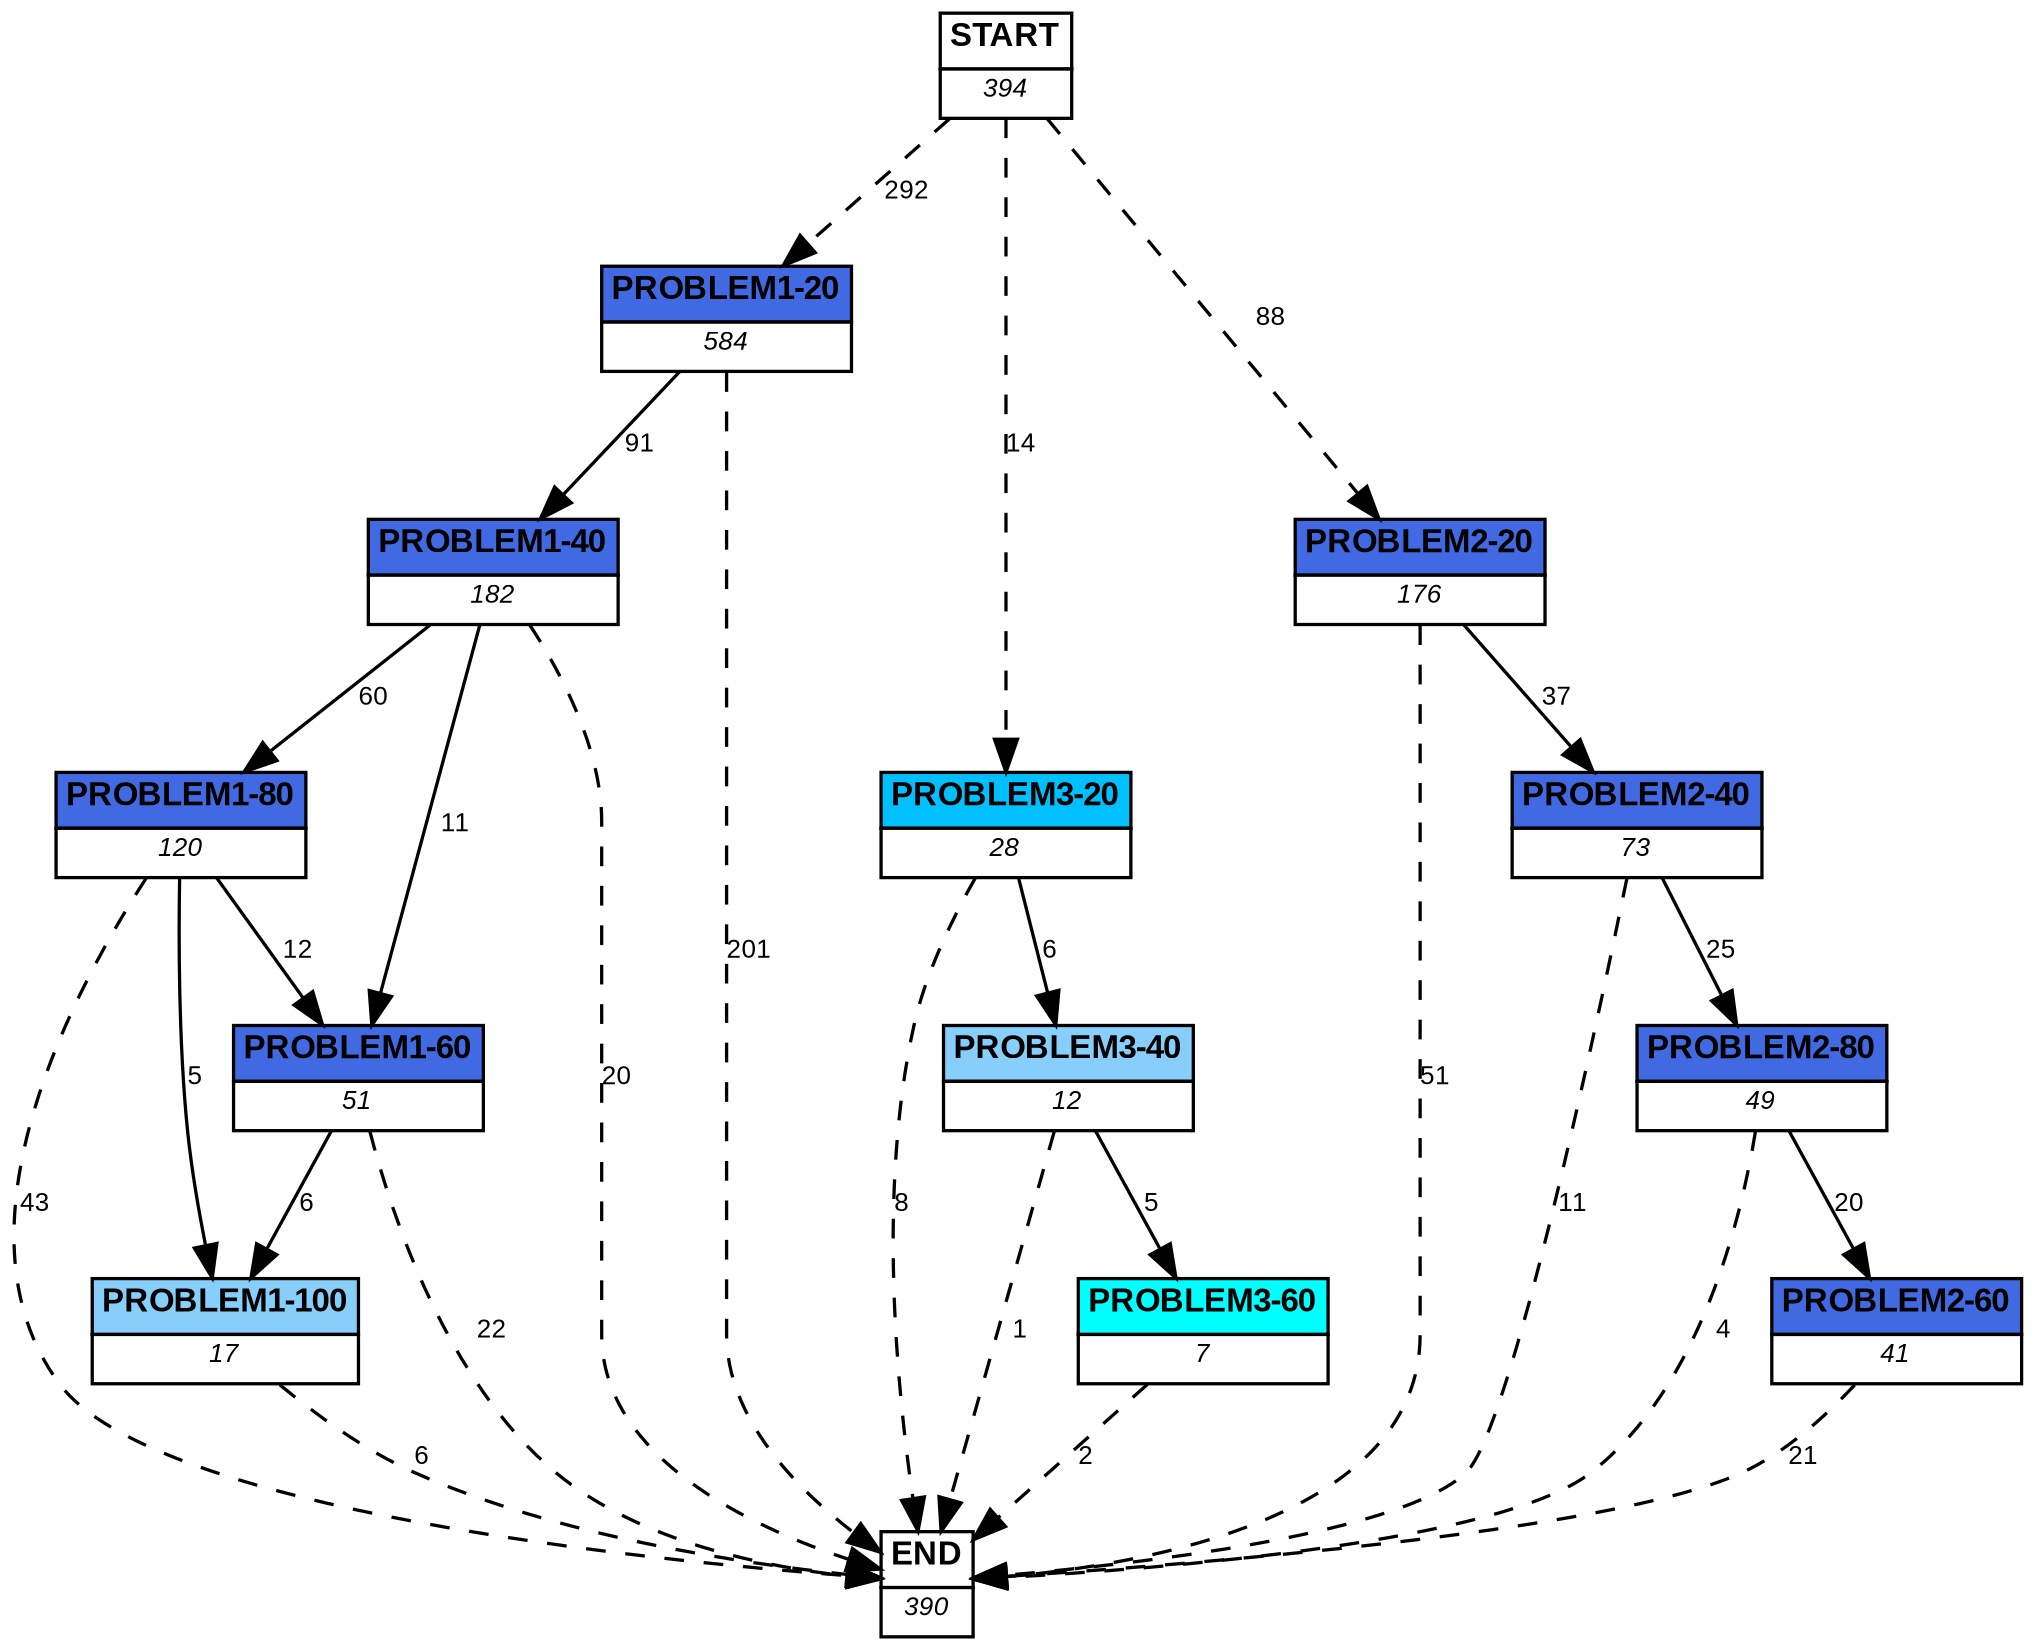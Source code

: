 digraph graphname {
	dpi = 150
	size="16,11!";
	margin = 0;
"PROBLEM1-20" [shape=plain, label=<<table border="0" cellborder="1" cellspacing="0"><tr><td bgcolor="royalblue"><FONT face="Arial" POINT-SIZE="10"><b>PROBLEM1-20</b></FONT></td></tr><tr><td bgcolor="white"><FONT face="Arial" POINT-SIZE="8"><i>584</i></FONT></td></tr></table>>]
"PROBLEM1-40" [shape=plain, label=<<table border="0" cellborder="1" cellspacing="0"><tr><td bgcolor="royalblue"><FONT face="Arial" POINT-SIZE="10"><b>PROBLEM1-40</b></FONT></td></tr><tr><td bgcolor="white"><FONT face="Arial" POINT-SIZE="8"><i>182</i></FONT></td></tr></table>>]
"PROBLEM1-60" [shape=plain, label=<<table border="0" cellborder="1" cellspacing="0"><tr><td bgcolor="royalblue"><FONT face="Arial" POINT-SIZE="10"><b>PROBLEM1-60</b></FONT></td></tr><tr><td bgcolor="white"><FONT face="Arial" POINT-SIZE="8"><i>51</i></FONT></td></tr></table>>]
"PROBLEM1-80" [shape=plain, label=<<table border="0" cellborder="1" cellspacing="0"><tr><td bgcolor="royalblue"><FONT face="Arial" POINT-SIZE="10"><b>PROBLEM1-80</b></FONT></td></tr><tr><td bgcolor="white"><FONT face="Arial" POINT-SIZE="8"><i>120</i></FONT></td></tr></table>>]
"PROBLEM1-100" [shape=plain, label=<<table border="0" cellborder="1" cellspacing="0"><tr><td bgcolor="lightskyblue"><FONT face="Arial" POINT-SIZE="10"><b>PROBLEM1-100</b></FONT></td></tr><tr><td bgcolor="white"><FONT face="Arial" POINT-SIZE="8"><i>17</i></FONT></td></tr></table>>]
"PROBLEM3-20" [shape=plain, label=<<table border="0" cellborder="1" cellspacing="0"><tr><td bgcolor="deepskyblue"><FONT face="Arial" POINT-SIZE="10"><b>PROBLEM3-20</b></FONT></td></tr><tr><td bgcolor="white"><FONT face="Arial" POINT-SIZE="8"><i>28</i></FONT></td></tr></table>>]
"PROBLEM3-40" [shape=plain, label=<<table border="0" cellborder="1" cellspacing="0"><tr><td bgcolor="lightskyblue"><FONT face="Arial" POINT-SIZE="10"><b>PROBLEM3-40</b></FONT></td></tr><tr><td bgcolor="white"><FONT face="Arial" POINT-SIZE="8"><i>12</i></FONT></td></tr></table>>]
"PROBLEM2-20" [shape=plain, label=<<table border="0" cellborder="1" cellspacing="0"><tr><td bgcolor="royalblue"><FONT face="Arial" POINT-SIZE="10"><b>PROBLEM2-20</b></FONT></td></tr><tr><td bgcolor="white"><FONT face="Arial" POINT-SIZE="8"><i>176</i></FONT></td></tr></table>>]
"PROBLEM2-40" [shape=plain, label=<<table border="0" cellborder="1" cellspacing="0"><tr><td bgcolor="royalblue"><FONT face="Arial" POINT-SIZE="10"><b>PROBLEM2-40</b></FONT></td></tr><tr><td bgcolor="white"><FONT face="Arial" POINT-SIZE="8"><i>73</i></FONT></td></tr></table>>]
"PROBLEM2-80" [shape=plain, label=<<table border="0" cellborder="1" cellspacing="0"><tr><td bgcolor="royalblue"><FONT face="Arial" POINT-SIZE="10"><b>PROBLEM2-80</b></FONT></td></tr><tr><td bgcolor="white"><FONT face="Arial" POINT-SIZE="8"><i>49</i></FONT></td></tr></table>>]
"PROBLEM2-60" [shape=plain, label=<<table border="0" cellborder="1" cellspacing="0"><tr><td bgcolor="royalblue"><FONT face="Arial" POINT-SIZE="10"><b>PROBLEM2-60</b></FONT></td></tr><tr><td bgcolor="white"><FONT face="Arial" POINT-SIZE="8"><i>41</i></FONT></td></tr></table>>]
"PROBLEM3-60" [shape=plain, label=<<table border="0" cellborder="1" cellspacing="0"><tr><td bgcolor="aqua"><FONT face="Arial" POINT-SIZE="10"><b>PROBLEM3-60</b></FONT></td></tr><tr><td bgcolor="white"><FONT face="Arial" POINT-SIZE="8"><i>7</i></FONT></td></tr></table>>]
"START" [shape=plain, label=<<table border="0" cellborder="1" cellspacing="0"><tr><td bgcolor="white"><FONT face="Arial" POINT-SIZE="10"><b>START</b></FONT></td></tr><tr><td bgcolor="white"><FONT face="Arial" POINT-SIZE="8"><i>394</i></FONT></td></tr></table>>]
"END" [shape=plain, label=<<table border="0" cellborder="1" cellspacing="0"><tr><td bgcolor="white"><FONT face="Arial" POINT-SIZE="10"><b>END</b></FONT></td></tr><tr><td bgcolor="white"><FONT face="Arial" POINT-SIZE="8"><i>390</i></FONT></td></tr></table>>]
"PROBLEM1-20" -> "PROBLEM1-40" [ label ="91" labelfloat=false fontname="Arial" fontsize=8]
"PROBLEM1-20" -> "END" [ style = dashed label ="201" labelfloat=false fontname="Arial" fontsize=8]
"PROBLEM1-40" -> "PROBLEM1-60" [ label ="11" labelfloat=false fontname="Arial" fontsize=8]
"PROBLEM1-40" -> "PROBLEM1-80" [ label ="60" labelfloat=false fontname="Arial" fontsize=8]
"PROBLEM1-40" -> "END" [ style = dashed label ="20" labelfloat=false fontname="Arial" fontsize=8]
"PROBLEM1-60" -> "PROBLEM1-100" [ label ="6" labelfloat=false fontname="Arial" fontsize=8]
"PROBLEM1-60" -> "END" [ style = dashed label ="22" labelfloat=false fontname="Arial" fontsize=8]
"PROBLEM1-80" -> "PROBLEM1-60" [ label ="12" labelfloat=false fontname="Arial" fontsize=8]
"PROBLEM1-80" -> "PROBLEM1-100" [ label ="5" labelfloat=false fontname="Arial" fontsize=8]
"PROBLEM1-80" -> "END" [ style = dashed label ="43" labelfloat=false fontname="Arial" fontsize=8]
"PROBLEM1-100" -> "END" [ style = dashed label ="6" labelfloat=false fontname="Arial" fontsize=8]
"PROBLEM3-20" -> "PROBLEM3-40" [ label ="6" labelfloat=false fontname="Arial" fontsize=8]
"PROBLEM3-20" -> "END" [ style = dashed label ="8" labelfloat=false fontname="Arial" fontsize=8]
"PROBLEM3-40" -> "PROBLEM3-60" [ label ="5" labelfloat=false fontname="Arial" fontsize=8]
"PROBLEM3-40" -> "END" [ style = dashed label ="1" labelfloat=false fontname="Arial" fontsize=8]
"PROBLEM2-20" -> "PROBLEM2-40" [ label ="37" labelfloat=false fontname="Arial" fontsize=8]
"PROBLEM2-20" -> "END" [ style = dashed label ="51" labelfloat=false fontname="Arial" fontsize=8]
"PROBLEM2-40" -> "PROBLEM2-80" [ label ="25" labelfloat=false fontname="Arial" fontsize=8]
"PROBLEM2-40" -> "END" [ style = dashed label ="11" labelfloat=false fontname="Arial" fontsize=8]
"PROBLEM2-80" -> "PROBLEM2-60" [ label ="20" labelfloat=false fontname="Arial" fontsize=8]
"PROBLEM2-80" -> "END" [ style = dashed label ="4" labelfloat=false fontname="Arial" fontsize=8]
"PROBLEM2-60" -> "END" [ style = dashed label ="21" labelfloat=false fontname="Arial" fontsize=8]
"PROBLEM3-60" -> "END" [ style = dashed label ="2" labelfloat=false fontname="Arial" fontsize=8]
"START" -> "PROBLEM1-20" [ style = dashed label ="292" labelfloat=false fontname="Arial" fontsize=8]
"START" -> "PROBLEM3-20" [ style = dashed label ="14" labelfloat=false fontname="Arial" fontsize=8]
"START" -> "PROBLEM2-20" [ style = dashed label ="88" labelfloat=false fontname="Arial" fontsize=8]
}
